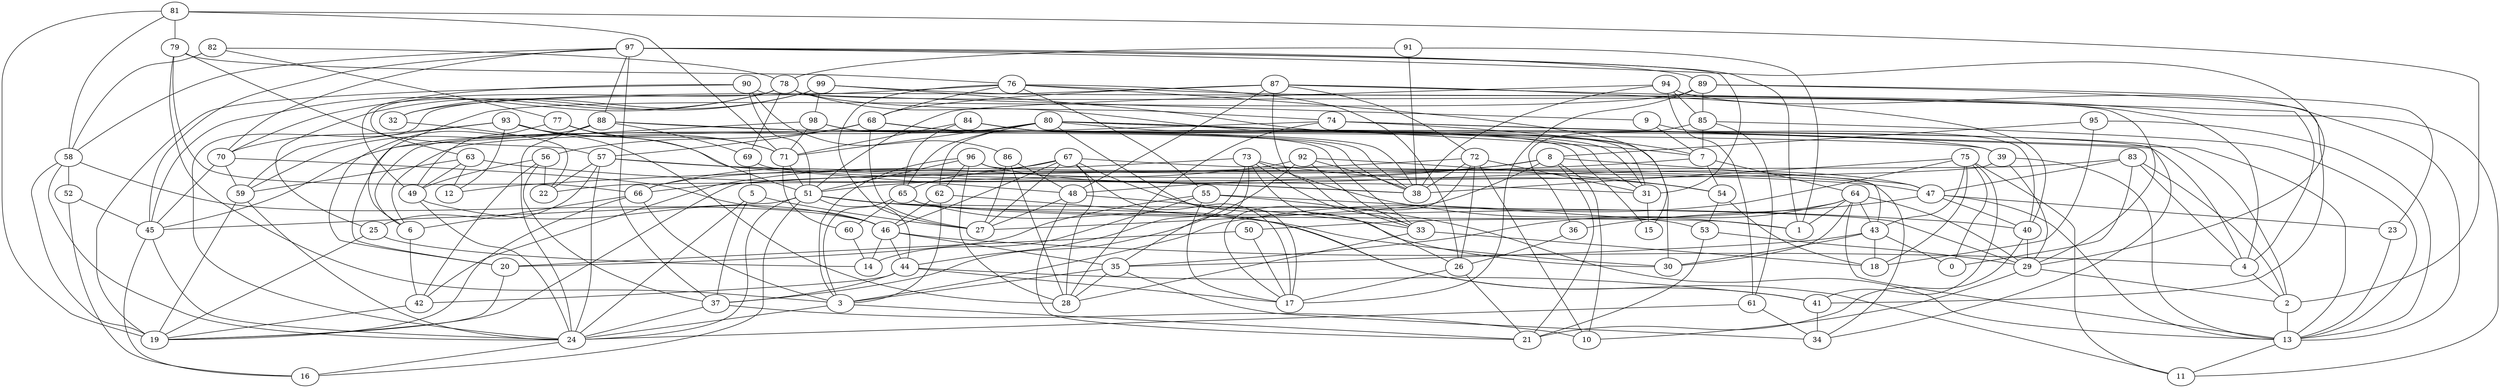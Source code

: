 digraph GG_graph {

subgraph G_graph {
edge [color = black]
"94" -> "13" [dir = none]
"94" -> "61" [dir = none]
"94" -> "38" [dir = none]
"94" -> "85" [dir = none]
"94" -> "51" [dir = none]
"63" -> "59" [dir = none]
"63" -> "49" [dir = none]
"63" -> "12" [dir = none]
"63" -> "38" [dir = none]
"77" -> "71" [dir = none]
"77" -> "49" [dir = none]
"77" -> "51" [dir = none]
"60" -> "14" [dir = none]
"42" -> "19" [dir = none]
"92" -> "42" [dir = none]
"92" -> "33" [dir = none]
"92" -> "38" [dir = none]
"92" -> "54" [dir = none]
"92" -> "37" [dir = none]
"61" -> "24" [dir = none]
"61" -> "34" [dir = none]
"49" -> "24" [dir = none]
"49" -> "46" [dir = none]
"83" -> "0" [dir = none]
"83" -> "19" [dir = none]
"83" -> "2" [dir = none]
"83" -> "4" [dir = none]
"83" -> "47" [dir = none]
"9" -> "7" [dir = none]
"9" -> "40" [dir = none]
"40" -> "21" [dir = none]
"40" -> "29" [dir = none]
"82" -> "58" [dir = none]
"82" -> "77" [dir = none]
"82" -> "78" [dir = none]
"91" -> "78" [dir = none]
"91" -> "1" [dir = none]
"91" -> "38" [dir = none]
"88" -> "69" [dir = none]
"88" -> "59" [dir = none]
"88" -> "24" [dir = none]
"88" -> "33" [dir = none]
"88" -> "39" [dir = none]
"88" -> "20" [dir = none]
"53" -> "21" [dir = none]
"53" -> "29" [dir = none]
"24" -> "16" [dir = none]
"5" -> "27" [dir = none]
"5" -> "37" [dir = none]
"5" -> "24" [dir = none]
"87" -> "40" [dir = none]
"87" -> "24" [dir = none]
"87" -> "68" [dir = none]
"87" -> "48" [dir = none]
"87" -> "72" [dir = none]
"87" -> "4" [dir = none]
"87" -> "33" [dir = none]
"93" -> "70" [dir = none]
"93" -> "59" [dir = none]
"93" -> "71" [dir = none]
"93" -> "28" [dir = none]
"93" -> "48" [dir = none]
"93" -> "12" [dir = none]
"2" -> "13" [dir = none]
"4" -> "2" [dir = none]
"80" -> "62" [dir = none]
"80" -> "65" [dir = none]
"80" -> "45" [dir = none]
"80" -> "2" [dir = none]
"80" -> "6" [dir = none]
"80" -> "7" [dir = none]
"80" -> "71" [dir = none]
"80" -> "4" [dir = none]
"80" -> "17" [dir = none]
"80" -> "31" [dir = none]
"52" -> "45" [dir = none]
"52" -> "16" [dir = none]
"54" -> "53" [dir = none]
"54" -> "18" [dir = none]
"75" -> "0" [dir = none]
"75" -> "38" [dir = none]
"75" -> "43" [dir = none]
"75" -> "3" [dir = none]
"75" -> "18" [dir = none]
"75" -> "41" [dir = none]
"75" -> "11" [dir = none]
"73" -> "1" [dir = none]
"73" -> "66" [dir = none]
"73" -> "54" [dir = none]
"73" -> "35" [dir = none]
"73" -> "26" [dir = none]
"73" -> "33" [dir = none]
"73" -> "44" [dir = none]
"32" -> "22" [dir = none]
"62" -> "41" [dir = none]
"62" -> "3" [dir = none]
"62" -> "46" [dir = none]
"55" -> "13" [dir = none]
"55" -> "14" [dir = none]
"55" -> "20" [dir = none]
"55" -> "53" [dir = none]
"55" -> "17" [dir = none]
"3" -> "21" [dir = none]
"3" -> "24" [dir = none]
"33" -> "18" [dir = none]
"33" -> "28" [dir = none]
"6" -> "42" [dir = none]
"90" -> "9" [dir = none]
"90" -> "86" [dir = none]
"90" -> "49" [dir = none]
"90" -> "51" [dir = none]
"90" -> "19" [dir = none]
"39" -> "13" [dir = none]
"39" -> "29" [dir = none]
"39" -> "22" [dir = none]
"48" -> "27" [dir = none]
"48" -> "21" [dir = none]
"48" -> "33" [dir = none]
"51" -> "24" [dir = none]
"51" -> "45" [dir = none]
"51" -> "16" [dir = none]
"51" -> "44" [dir = none]
"51" -> "29" [dir = none]
"51" -> "30" [dir = none]
"51" -> "40" [dir = none]
"41" -> "34" [dir = none]
"44" -> "17" [dir = none]
"44" -> "37" [dir = none]
"44" -> "41" [dir = none]
"44" -> "42" [dir = none]
"65" -> "60" [dir = none]
"65" -> "1" [dir = none]
"65" -> "3" [dir = none]
"65" -> "11" [dir = none]
"7" -> "54" [dir = none]
"7" -> "12" [dir = none]
"7" -> "64" [dir = none]
"26" -> "21" [dir = none]
"26" -> "17" [dir = none]
"23" -> "13" [dir = none]
"25" -> "19" [dir = none]
"25" -> "14" [dir = none]
"98" -> "15" [dir = none]
"98" -> "38" [dir = none]
"98" -> "71" [dir = none]
"98" -> "20" [dir = none]
"89" -> "6" [dir = none]
"89" -> "23" [dir = none]
"89" -> "41" [dir = none]
"89" -> "17" [dir = none]
"89" -> "85" [dir = none]
"69" -> "31" [dir = none]
"69" -> "5" [dir = none]
"81" -> "71" [dir = none]
"81" -> "19" [dir = none]
"81" -> "2" [dir = none]
"81" -> "58" [dir = none]
"81" -> "79" [dir = none]
"95" -> "13" [dir = none]
"95" -> "18" [dir = none]
"95" -> "8" [dir = none]
"64" -> "30" [dir = none]
"64" -> "50" [dir = none]
"64" -> "29" [dir = none]
"64" -> "35" [dir = none]
"64" -> "43" [dir = none]
"64" -> "1" [dir = none]
"64" -> "13" [dir = none]
"36" -> "26" [dir = none]
"78" -> "57" [dir = none]
"78" -> "45" [dir = none]
"78" -> "69" [dir = none]
"78" -> "29" [dir = none]
"78" -> "70" [dir = none]
"78" -> "74" [dir = none]
"78" -> "31" [dir = none]
"96" -> "28" [dir = none]
"96" -> "3" [dir = none]
"96" -> "47" [dir = none]
"96" -> "51" [dir = none]
"96" -> "34" [dir = none]
"96" -> "62" [dir = none]
"47" -> "40" [dir = none]
"47" -> "23" [dir = none]
"47" -> "36" [dir = none]
"47" -> "13" [dir = none]
"43" -> "30" [dir = none]
"43" -> "35" [dir = none]
"43" -> "18" [dir = none]
"43" -> "0" [dir = none]
"35" -> "34" [dir = none]
"35" -> "28" [dir = none]
"35" -> "3" [dir = none]
"8" -> "27" [dir = none]
"8" -> "48" [dir = none]
"8" -> "47" [dir = none]
"8" -> "51" [dir = none]
"8" -> "10" [dir = none]
"8" -> "21" [dir = none]
"86" -> "28" [dir = none]
"86" -> "27" [dir = none]
"86" -> "48" [dir = none]
"20" -> "19" [dir = none]
"58" -> "24" [dir = none]
"58" -> "19" [dir = none]
"58" -> "52" [dir = none]
"58" -> "46" [dir = none]
"84" -> "38" [dir = none]
"84" -> "71" [dir = none]
"84" -> "31" [dir = none]
"84" -> "65" [dir = none]
"71" -> "60" [dir = none]
"71" -> "51" [dir = none]
"85" -> "61" [dir = none]
"85" -> "13" [dir = none]
"85" -> "7" [dir = none]
"85" -> "36" [dir = none]
"68" -> "38" [dir = none]
"68" -> "56" [dir = none]
"68" -> "39" [dir = none]
"68" -> "57" [dir = none]
"68" -> "27" [dir = none]
"13" -> "11" [dir = none]
"74" -> "7" [dir = none]
"74" -> "13" [dir = none]
"74" -> "6" [dir = none]
"74" -> "28" [dir = none]
"74" -> "34" [dir = none]
"45" -> "16" [dir = none]
"45" -> "24" [dir = none]
"57" -> "22" [dir = none]
"57" -> "24" [dir = none]
"57" -> "25" [dir = none]
"57" -> "38" [dir = none]
"57" -> "47" [dir = none]
"31" -> "15" [dir = none]
"97" -> "45" [dir = none]
"97" -> "31" [dir = none]
"97" -> "37" [dir = none]
"97" -> "89" [dir = none]
"97" -> "29" [dir = none]
"97" -> "70" [dir = none]
"97" -> "88" [dir = none]
"97" -> "1" [dir = none]
"97" -> "58" [dir = none]
"76" -> "15" [dir = none]
"76" -> "32" [dir = none]
"76" -> "55" [dir = none]
"76" -> "27" [dir = none]
"76" -> "68" [dir = none]
"76" -> "26" [dir = none]
"76" -> "11" [dir = none]
"66" -> "19" [dir = none]
"66" -> "3" [dir = none]
"66" -> "6" [dir = none]
"70" -> "45" [dir = none]
"70" -> "59" [dir = none]
"70" -> "46" [dir = none]
"37" -> "24" [dir = none]
"37" -> "10" [dir = none]
"46" -> "14" [dir = none]
"46" -> "44" [dir = none]
"46" -> "4" [dir = none]
"46" -> "35" [dir = none]
"72" -> "38" [dir = none]
"72" -> "10" [dir = none]
"72" -> "26" [dir = none]
"72" -> "66" [dir = none]
"72" -> "31" [dir = none]
"72" -> "17" [dir = none]
"56" -> "42" [dir = none]
"56" -> "37" [dir = none]
"56" -> "22" [dir = none]
"56" -> "49" [dir = none]
"79" -> "76" [dir = none]
"79" -> "63" [dir = none]
"79" -> "3" [dir = none]
"79" -> "66" [dir = none]
"29" -> "10" [dir = none]
"29" -> "2" [dir = none]
"99" -> "25" [dir = none]
"99" -> "98" [dir = none]
"99" -> "4" [dir = none]
"99" -> "30" [dir = none]
"99" -> "32" [dir = none]
"50" -> "17" [dir = none]
"50" -> "20" [dir = none]
"59" -> "24" [dir = none]
"59" -> "19" [dir = none]
"67" -> "66" [dir = none]
"67" -> "65" [dir = none]
"67" -> "30" [dir = none]
"67" -> "17" [dir = none]
"67" -> "28" [dir = none]
"67" -> "27" [dir = none]
"67" -> "43" [dir = none]
"67" -> "46" [dir = none]
}

}
